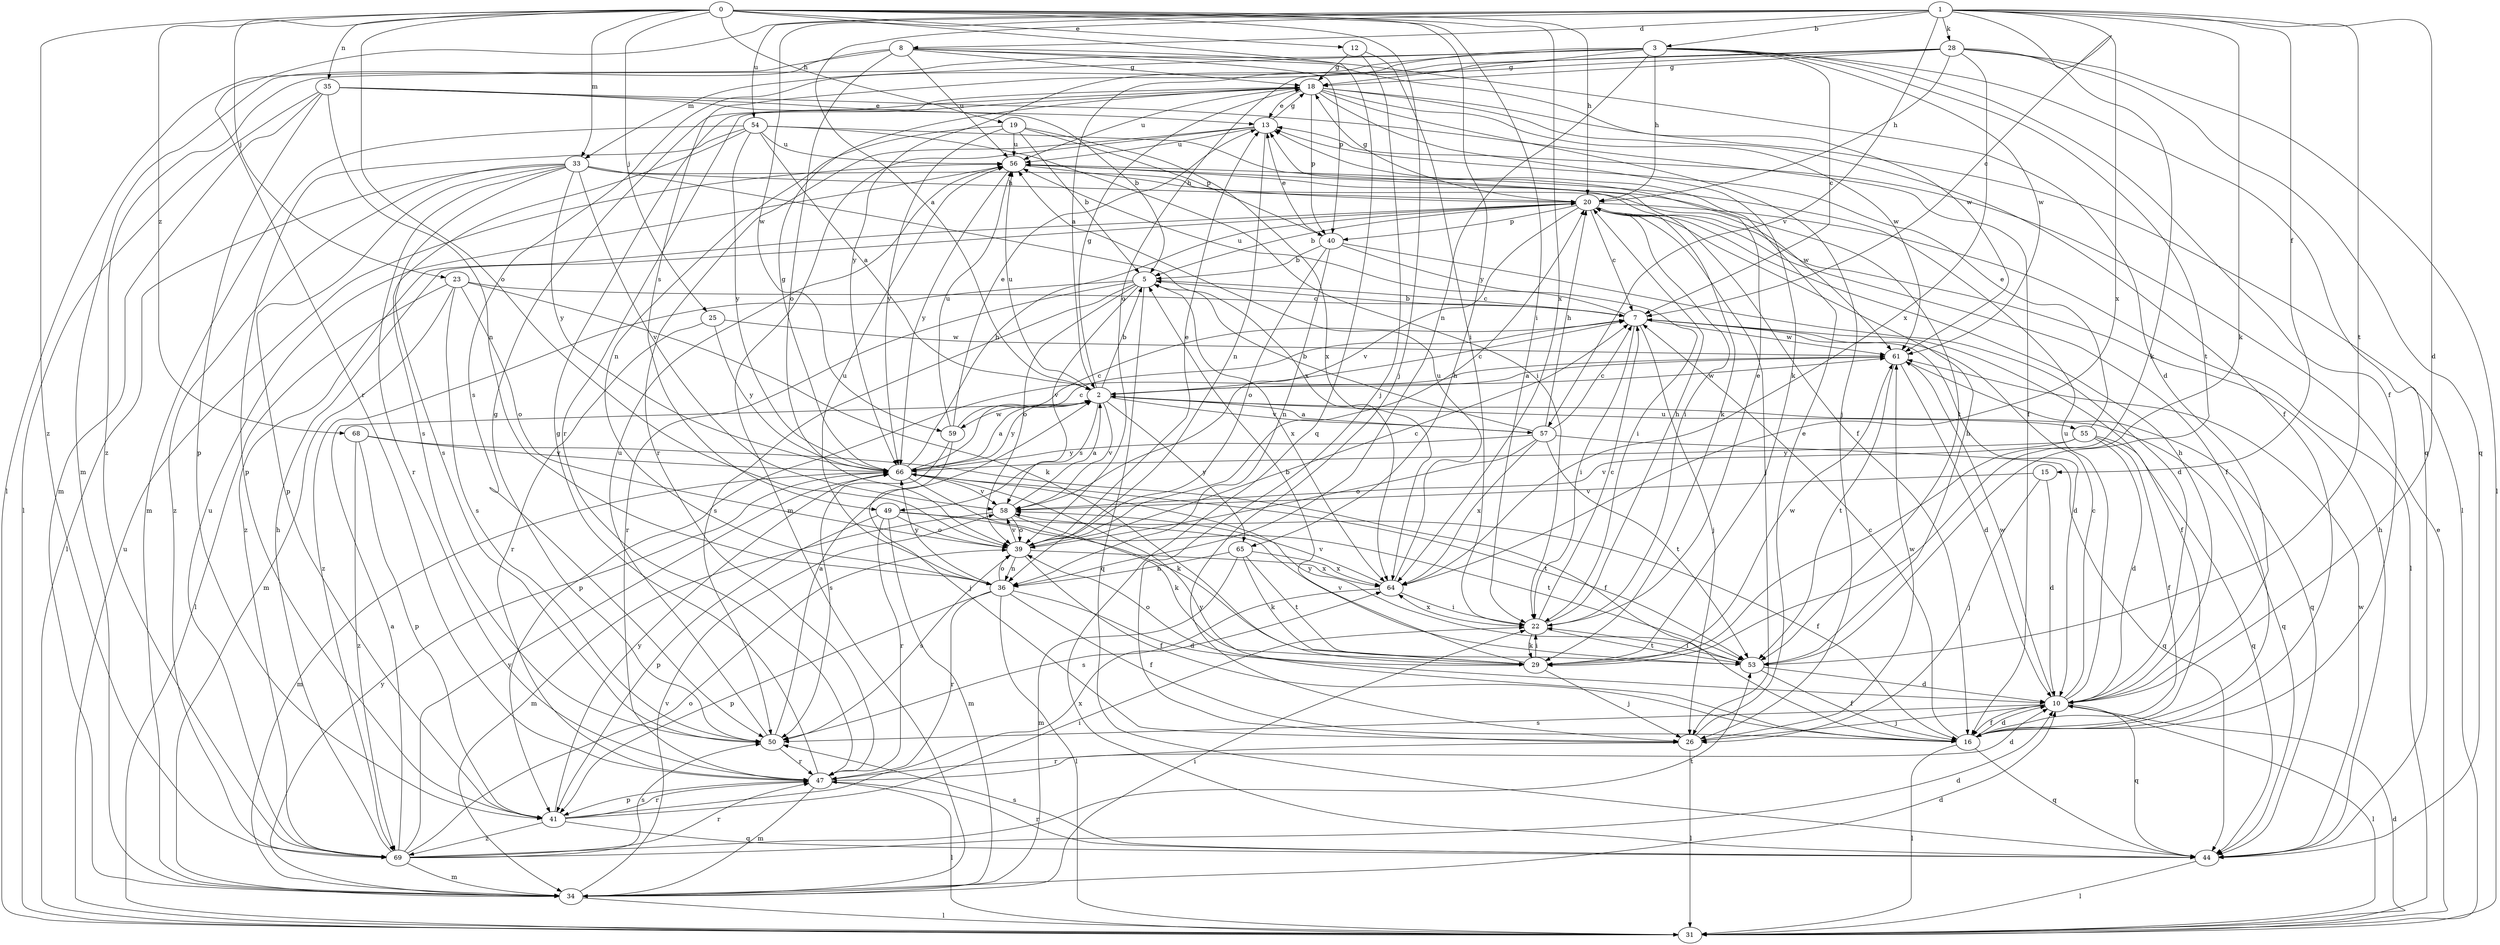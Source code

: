 strict digraph  {
0;
1;
2;
3;
5;
7;
8;
10;
12;
13;
15;
16;
18;
19;
20;
22;
23;
25;
26;
28;
29;
31;
33;
34;
35;
36;
39;
40;
41;
44;
47;
49;
50;
53;
54;
55;
56;
57;
58;
59;
61;
64;
65;
66;
68;
69;
0 -> 12  [label=e];
0 -> 19  [label=h];
0 -> 20  [label=h];
0 -> 22  [label=i];
0 -> 23  [label=j];
0 -> 25  [label=j];
0 -> 26  [label=j];
0 -> 33  [label=m];
0 -> 35  [label=n];
0 -> 39  [label=o];
0 -> 44  [label=q];
0 -> 64  [label=x];
0 -> 65  [label=y];
0 -> 68  [label=z];
0 -> 69  [label=z];
1 -> 2  [label=a];
1 -> 3  [label=b];
1 -> 7  [label=c];
1 -> 8  [label=d];
1 -> 10  [label=d];
1 -> 15  [label=f];
1 -> 28  [label=k];
1 -> 29  [label=k];
1 -> 47  [label=r];
1 -> 53  [label=t];
1 -> 54  [label=u];
1 -> 57  [label=v];
1 -> 59  [label=w];
1 -> 64  [label=x];
2 -> 5  [label=b];
2 -> 7  [label=c];
2 -> 18  [label=g];
2 -> 44  [label=q];
2 -> 49  [label=s];
2 -> 55  [label=u];
2 -> 56  [label=u];
2 -> 57  [label=v];
2 -> 58  [label=v];
2 -> 59  [label=w];
2 -> 61  [label=w];
2 -> 65  [label=y];
2 -> 66  [label=y];
3 -> 7  [label=c];
3 -> 16  [label=f];
3 -> 18  [label=g];
3 -> 20  [label=h];
3 -> 33  [label=m];
3 -> 36  [label=n];
3 -> 44  [label=q];
3 -> 49  [label=s];
3 -> 50  [label=s];
3 -> 53  [label=t];
3 -> 61  [label=w];
3 -> 69  [label=z];
5 -> 7  [label=c];
5 -> 39  [label=o];
5 -> 44  [label=q];
5 -> 47  [label=r];
5 -> 50  [label=s];
5 -> 58  [label=v];
5 -> 64  [label=x];
5 -> 69  [label=z];
7 -> 5  [label=b];
7 -> 10  [label=d];
7 -> 16  [label=f];
7 -> 22  [label=i];
7 -> 26  [label=j];
7 -> 56  [label=u];
7 -> 61  [label=w];
8 -> 10  [label=d];
8 -> 18  [label=g];
8 -> 31  [label=l];
8 -> 34  [label=m];
8 -> 39  [label=o];
8 -> 40  [label=p];
8 -> 56  [label=u];
8 -> 61  [label=w];
10 -> 7  [label=c];
10 -> 16  [label=f];
10 -> 20  [label=h];
10 -> 26  [label=j];
10 -> 31  [label=l];
10 -> 44  [label=q];
10 -> 50  [label=s];
10 -> 56  [label=u];
10 -> 61  [label=w];
12 -> 18  [label=g];
12 -> 22  [label=i];
12 -> 26  [label=j];
13 -> 18  [label=g];
13 -> 34  [label=m];
13 -> 36  [label=n];
13 -> 47  [label=r];
13 -> 56  [label=u];
15 -> 10  [label=d];
15 -> 26  [label=j];
15 -> 58  [label=v];
16 -> 7  [label=c];
16 -> 10  [label=d];
16 -> 31  [label=l];
16 -> 44  [label=q];
16 -> 66  [label=y];
18 -> 13  [label=e];
18 -> 16  [label=f];
18 -> 26  [label=j];
18 -> 29  [label=k];
18 -> 31  [label=l];
18 -> 40  [label=p];
18 -> 47  [label=r];
18 -> 56  [label=u];
18 -> 61  [label=w];
19 -> 5  [label=b];
19 -> 36  [label=n];
19 -> 40  [label=p];
19 -> 56  [label=u];
19 -> 64  [label=x];
19 -> 66  [label=y];
20 -> 5  [label=b];
20 -> 7  [label=c];
20 -> 16  [label=f];
20 -> 18  [label=g];
20 -> 22  [label=i];
20 -> 26  [label=j];
20 -> 31  [label=l];
20 -> 40  [label=p];
20 -> 58  [label=v];
20 -> 69  [label=z];
22 -> 7  [label=c];
22 -> 13  [label=e];
22 -> 20  [label=h];
22 -> 29  [label=k];
22 -> 53  [label=t];
22 -> 64  [label=x];
23 -> 7  [label=c];
23 -> 29  [label=k];
23 -> 31  [label=l];
23 -> 34  [label=m];
23 -> 39  [label=o];
23 -> 50  [label=s];
25 -> 47  [label=r];
25 -> 61  [label=w];
25 -> 66  [label=y];
26 -> 13  [label=e];
26 -> 31  [label=l];
26 -> 47  [label=r];
26 -> 61  [label=w];
28 -> 2  [label=a];
28 -> 18  [label=g];
28 -> 20  [label=h];
28 -> 29  [label=k];
28 -> 31  [label=l];
28 -> 39  [label=o];
28 -> 44  [label=q];
28 -> 64  [label=x];
28 -> 66  [label=y];
29 -> 5  [label=b];
29 -> 22  [label=i];
29 -> 26  [label=j];
29 -> 39  [label=o];
29 -> 61  [label=w];
31 -> 10  [label=d];
31 -> 13  [label=e];
31 -> 56  [label=u];
33 -> 20  [label=h];
33 -> 31  [label=l];
33 -> 41  [label=p];
33 -> 47  [label=r];
33 -> 50  [label=s];
33 -> 58  [label=v];
33 -> 61  [label=w];
33 -> 64  [label=x];
33 -> 66  [label=y];
33 -> 69  [label=z];
34 -> 10  [label=d];
34 -> 22  [label=i];
34 -> 31  [label=l];
34 -> 58  [label=v];
34 -> 66  [label=y];
35 -> 5  [label=b];
35 -> 13  [label=e];
35 -> 16  [label=f];
35 -> 31  [label=l];
35 -> 34  [label=m];
35 -> 36  [label=n];
35 -> 41  [label=p];
36 -> 10  [label=d];
36 -> 16  [label=f];
36 -> 31  [label=l];
36 -> 39  [label=o];
36 -> 41  [label=p];
36 -> 47  [label=r];
36 -> 56  [label=u];
36 -> 66  [label=y];
39 -> 7  [label=c];
39 -> 13  [label=e];
39 -> 16  [label=f];
39 -> 20  [label=h];
39 -> 36  [label=n];
39 -> 50  [label=s];
39 -> 58  [label=v];
39 -> 64  [label=x];
40 -> 5  [label=b];
40 -> 10  [label=d];
40 -> 13  [label=e];
40 -> 22  [label=i];
40 -> 36  [label=n];
40 -> 39  [label=o];
41 -> 22  [label=i];
41 -> 44  [label=q];
41 -> 47  [label=r];
41 -> 64  [label=x];
41 -> 66  [label=y];
41 -> 69  [label=z];
44 -> 20  [label=h];
44 -> 31  [label=l];
44 -> 47  [label=r];
44 -> 50  [label=s];
44 -> 61  [label=w];
47 -> 10  [label=d];
47 -> 18  [label=g];
47 -> 31  [label=l];
47 -> 34  [label=m];
47 -> 41  [label=p];
49 -> 16  [label=f];
49 -> 34  [label=m];
49 -> 39  [label=o];
49 -> 41  [label=p];
49 -> 47  [label=r];
49 -> 53  [label=t];
50 -> 2  [label=a];
50 -> 18  [label=g];
50 -> 47  [label=r];
50 -> 56  [label=u];
53 -> 10  [label=d];
53 -> 16  [label=f];
53 -> 20  [label=h];
53 -> 22  [label=i];
53 -> 58  [label=v];
53 -> 66  [label=y];
54 -> 2  [label=a];
54 -> 16  [label=f];
54 -> 22  [label=i];
54 -> 34  [label=m];
54 -> 41  [label=p];
54 -> 50  [label=s];
54 -> 56  [label=u];
54 -> 66  [label=y];
55 -> 10  [label=d];
55 -> 13  [label=e];
55 -> 16  [label=f];
55 -> 44  [label=q];
55 -> 58  [label=v];
55 -> 66  [label=y];
56 -> 20  [label=h];
56 -> 29  [label=k];
56 -> 53  [label=t];
56 -> 66  [label=y];
57 -> 2  [label=a];
57 -> 5  [label=b];
57 -> 7  [label=c];
57 -> 20  [label=h];
57 -> 39  [label=o];
57 -> 44  [label=q];
57 -> 53  [label=t];
57 -> 64  [label=x];
57 -> 66  [label=y];
58 -> 2  [label=a];
58 -> 29  [label=k];
58 -> 34  [label=m];
58 -> 39  [label=o];
59 -> 7  [label=c];
59 -> 13  [label=e];
59 -> 26  [label=j];
59 -> 50  [label=s];
59 -> 56  [label=u];
61 -> 2  [label=a];
61 -> 10  [label=d];
61 -> 41  [label=p];
61 -> 44  [label=q];
61 -> 53  [label=t];
64 -> 22  [label=i];
64 -> 50  [label=s];
64 -> 56  [label=u];
64 -> 58  [label=v];
65 -> 29  [label=k];
65 -> 34  [label=m];
65 -> 36  [label=n];
65 -> 53  [label=t];
65 -> 64  [label=x];
66 -> 2  [label=a];
66 -> 7  [label=c];
66 -> 18  [label=g];
66 -> 20  [label=h];
66 -> 29  [label=k];
66 -> 34  [label=m];
66 -> 53  [label=t];
66 -> 58  [label=v];
68 -> 16  [label=f];
68 -> 41  [label=p];
68 -> 66  [label=y];
68 -> 69  [label=z];
69 -> 2  [label=a];
69 -> 10  [label=d];
69 -> 20  [label=h];
69 -> 34  [label=m];
69 -> 39  [label=o];
69 -> 47  [label=r];
69 -> 50  [label=s];
69 -> 53  [label=t];
69 -> 56  [label=u];
69 -> 66  [label=y];
}
